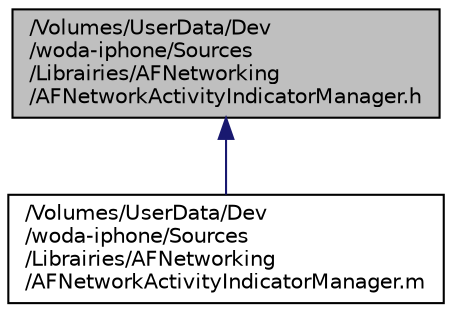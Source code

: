 digraph "/Volumes/UserData/Dev/woda-iphone/Sources/Librairies/AFNetworking/AFNetworkActivityIndicatorManager.h"
{
  edge [fontname="Helvetica",fontsize="10",labelfontname="Helvetica",labelfontsize="10"];
  node [fontname="Helvetica",fontsize="10",shape=record];
  Node1 [label="/Volumes/UserData/Dev\l/woda-iphone/Sources\l/Librairies/AFNetworking\l/AFNetworkActivityIndicatorManager.h",height=0.2,width=0.4,color="black", fillcolor="grey75", style="filled" fontcolor="black"];
  Node1 -> Node2 [dir="back",color="midnightblue",fontsize="10",style="solid"];
  Node2 [label="/Volumes/UserData/Dev\l/woda-iphone/Sources\l/Librairies/AFNetworking\l/AFNetworkActivityIndicatorManager.m",height=0.2,width=0.4,color="black", fillcolor="white", style="filled",URL="$_a_f_network_activity_indicator_manager_8m.html"];
}

